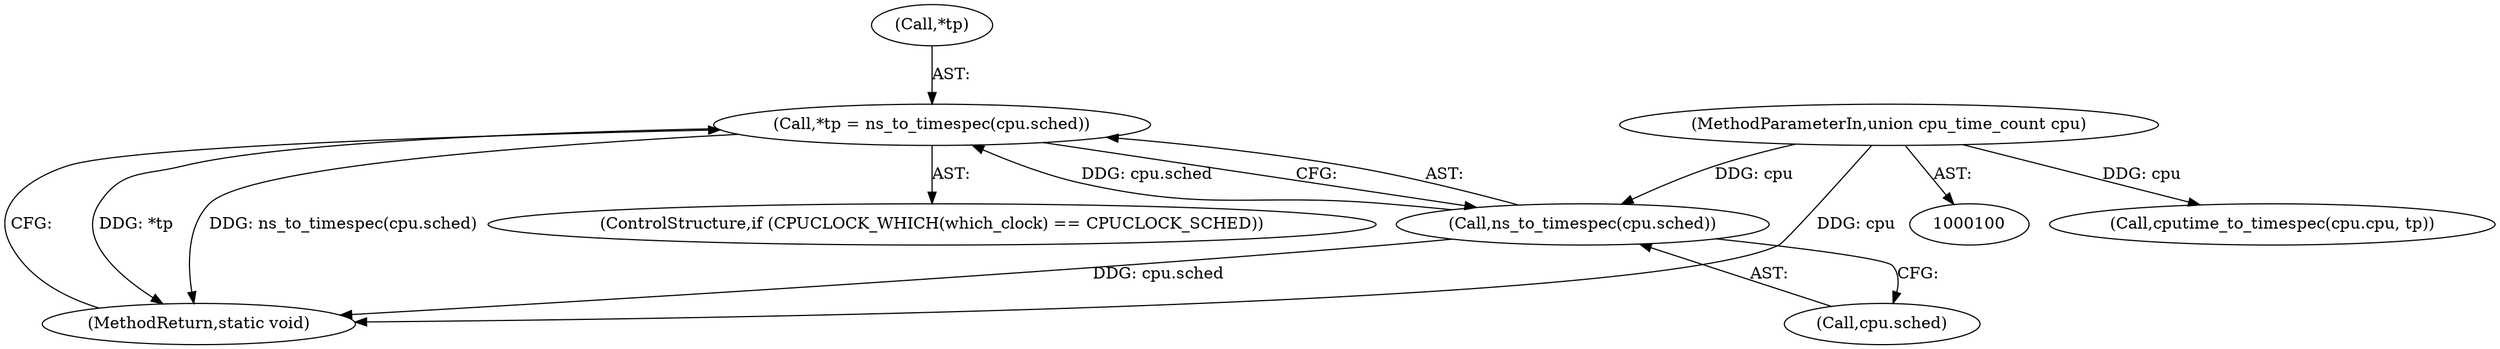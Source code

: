 digraph "0_linux_f8bd2258e2d520dff28c855658bd24bdafb5102d_4@pointer" {
"1000110" [label="(Call,*tp = ns_to_timespec(cpu.sched))"];
"1000113" [label="(Call,ns_to_timespec(cpu.sched))"];
"1000102" [label="(MethodParameterIn,union cpu_time_count cpu)"];
"1000111" [label="(Call,*tp)"];
"1000113" [label="(Call,ns_to_timespec(cpu.sched))"];
"1000118" [label="(Call,cputime_to_timespec(cpu.cpu, tp))"];
"1000102" [label="(MethodParameterIn,union cpu_time_count cpu)"];
"1000105" [label="(ControlStructure,if (CPUCLOCK_WHICH(which_clock) == CPUCLOCK_SCHED))"];
"1000123" [label="(MethodReturn,static void)"];
"1000114" [label="(Call,cpu.sched)"];
"1000110" [label="(Call,*tp = ns_to_timespec(cpu.sched))"];
"1000110" -> "1000105"  [label="AST: "];
"1000110" -> "1000113"  [label="CFG: "];
"1000111" -> "1000110"  [label="AST: "];
"1000113" -> "1000110"  [label="AST: "];
"1000123" -> "1000110"  [label="CFG: "];
"1000110" -> "1000123"  [label="DDG: *tp"];
"1000110" -> "1000123"  [label="DDG: ns_to_timespec(cpu.sched)"];
"1000113" -> "1000110"  [label="DDG: cpu.sched"];
"1000113" -> "1000114"  [label="CFG: "];
"1000114" -> "1000113"  [label="AST: "];
"1000113" -> "1000123"  [label="DDG: cpu.sched"];
"1000102" -> "1000113"  [label="DDG: cpu"];
"1000102" -> "1000100"  [label="AST: "];
"1000102" -> "1000123"  [label="DDG: cpu"];
"1000102" -> "1000118"  [label="DDG: cpu"];
}

